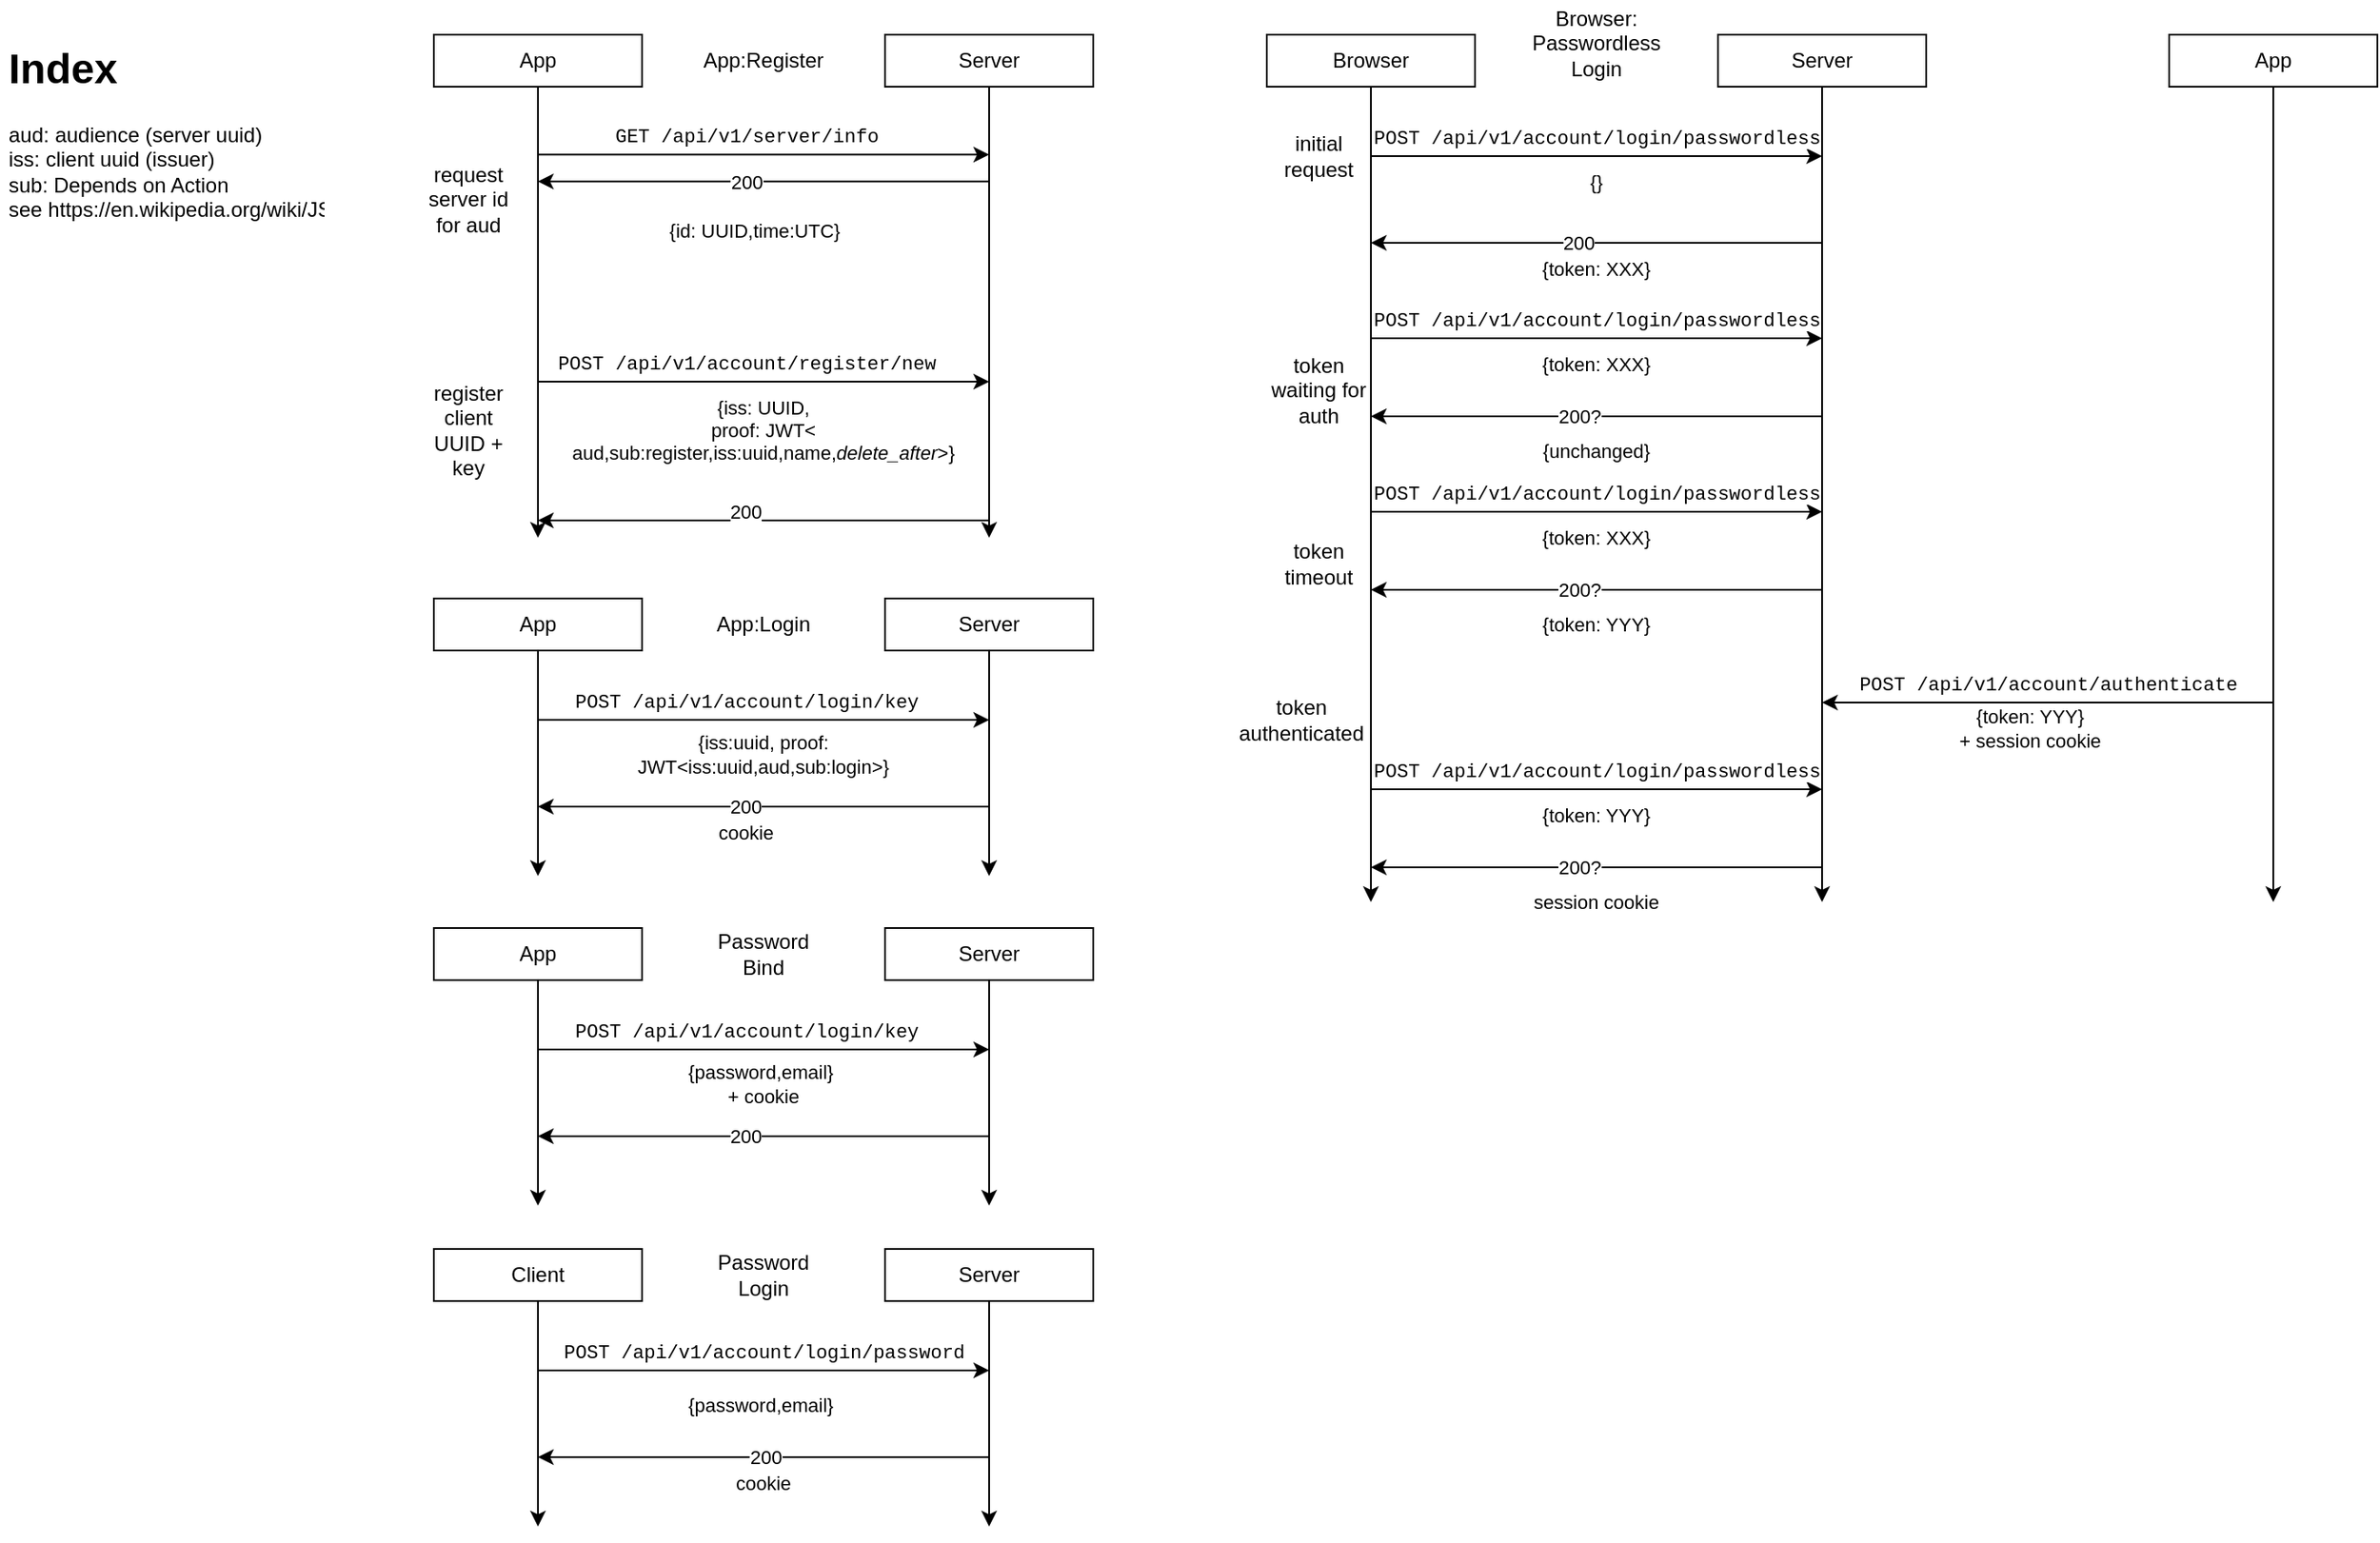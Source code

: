 <mxfile version="15.7.3" type="device"><diagram name="Page-1" id="74e2e168-ea6b-b213-b513-2b3c1d86103e"><mxGraphModel dx="2018" dy="729" grid="1" gridSize="10" guides="1" tooltips="1" connect="1" arrows="1" fold="1" page="1" pageScale="1" pageWidth="1100" pageHeight="850" background="none" math="0" shadow="0"><root><mxCell id="0"/><mxCell id="1" parent="0"/><mxCell id="oZk9bN7IXl0iZVRlbQDV-4" style="edgeStyle=orthogonalEdgeStyle;rounded=0;orthogonalLoop=1;jettySize=auto;html=1;" parent="1" source="oZk9bN7IXl0iZVRlbQDV-2" edge="1"><mxGeometry relative="1" as="geometry"><mxPoint x="200" y="320" as="targetPoint"/></mxGeometry></mxCell><mxCell id="oZk9bN7IXl0iZVRlbQDV-2" value="App" style="rounded=0;whiteSpace=wrap;html=1;" parent="1" vertex="1"><mxGeometry x="140" y="30" width="120" height="30" as="geometry"/></mxCell><mxCell id="oZk9bN7IXl0iZVRlbQDV-13" style="edgeStyle=orthogonalEdgeStyle;rounded=0;orthogonalLoop=1;jettySize=auto;html=1;fontSize=11;fontColor=#000000;" parent="1" source="oZk9bN7IXl0iZVRlbQDV-3" edge="1"><mxGeometry relative="1" as="geometry"><mxPoint x="460" y="320" as="targetPoint"/></mxGeometry></mxCell><mxCell id="oZk9bN7IXl0iZVRlbQDV-3" value="Server" style="rounded=0;whiteSpace=wrap;html=1;" parent="1" vertex="1"><mxGeometry x="400" y="30" width="120" height="30" as="geometry"/></mxCell><mxCell id="oZk9bN7IXl0iZVRlbQDV-8" value="" style="endArrow=classic;html=1;rounded=0;" parent="1" edge="1"><mxGeometry width="50" height="50" relative="1" as="geometry"><mxPoint x="200" y="230" as="sourcePoint"/><mxPoint x="460" y="230" as="targetPoint"/></mxGeometry></mxCell><mxCell id="oZk9bN7IXl0iZVRlbQDV-9" value="&lt;div style=&quot;font-family: &amp;#34;fira code&amp;#34; , &amp;#34;consolas&amp;#34; , &amp;#34;courier new&amp;#34; , monospace , &amp;#34;consolas&amp;#34; , &amp;#34;courier new&amp;#34; , monospace ; line-height: 19px&quot;&gt;&lt;font style=&quot;font-size: 11px ; background-color: rgb(255 , 255 , 255)&quot;&gt;POST /api/v1/account/register/new&lt;/font&gt;&lt;/div&gt;" style="text;html=1;align=center;verticalAlign=middle;resizable=0;points=[];autosize=1;strokeColor=none;fillColor=none;" parent="1" vertex="1"><mxGeometry x="200" y="205" width="240" height="30" as="geometry"/></mxCell><mxCell id="oZk9bN7IXl0iZVRlbQDV-10" value="{iss: UUID,&lt;br&gt;proof: JWT&amp;lt; aud,sub:register,iss:uuid,name,&lt;i&gt;delete_after&lt;/i&gt;&amp;gt;}" style="text;html=1;strokeColor=none;fillColor=none;align=center;verticalAlign=middle;whiteSpace=wrap;rounded=0;labelBackgroundColor=#FFFFFF;fontSize=11;fontColor=#000000;" parent="1" vertex="1"><mxGeometry x="240" y="235" width="180" height="45" as="geometry"/></mxCell><mxCell id="oZk9bN7IXl0iZVRlbQDV-11" value="" style="endArrow=classic;html=1;rounded=0;fontSize=11;fontColor=#000000;" parent="1" edge="1"><mxGeometry width="50" height="50" relative="1" as="geometry"><mxPoint x="460" y="310" as="sourcePoint"/><mxPoint x="200" y="310" as="targetPoint"/></mxGeometry></mxCell><mxCell id="oZk9bN7IXl0iZVRlbQDV-14" style="edgeStyle=orthogonalEdgeStyle;rounded=0;orthogonalLoop=1;jettySize=auto;html=1;" parent="1" source="oZk9bN7IXl0iZVRlbQDV-15" edge="1"><mxGeometry relative="1" as="geometry"><mxPoint x="200" y="515" as="targetPoint"/></mxGeometry></mxCell><mxCell id="oZk9bN7IXl0iZVRlbQDV-15" value="App" style="rounded=0;whiteSpace=wrap;html=1;" parent="1" vertex="1"><mxGeometry x="140" y="355" width="120" height="30" as="geometry"/></mxCell><mxCell id="oZk9bN7IXl0iZVRlbQDV-16" style="edgeStyle=orthogonalEdgeStyle;rounded=0;orthogonalLoop=1;jettySize=auto;html=1;fontSize=11;fontColor=#000000;" parent="1" source="oZk9bN7IXl0iZVRlbQDV-17" edge="1"><mxGeometry relative="1" as="geometry"><mxPoint x="460" y="515" as="targetPoint"/></mxGeometry></mxCell><mxCell id="oZk9bN7IXl0iZVRlbQDV-17" value="Server" style="rounded=0;whiteSpace=wrap;html=1;" parent="1" vertex="1"><mxGeometry x="400" y="355" width="120" height="30" as="geometry"/></mxCell><mxCell id="oZk9bN7IXl0iZVRlbQDV-18" value="" style="endArrow=classic;html=1;rounded=0;" parent="1" edge="1"><mxGeometry width="50" height="50" relative="1" as="geometry"><mxPoint x="200" y="425" as="sourcePoint"/><mxPoint x="460" y="425" as="targetPoint"/></mxGeometry></mxCell><mxCell id="oZk9bN7IXl0iZVRlbQDV-19" value="&lt;div style=&quot;font-family: &amp;#34;fira code&amp;#34; , &amp;#34;consolas&amp;#34; , &amp;#34;courier new&amp;#34; , monospace , &amp;#34;consolas&amp;#34; , &amp;#34;courier new&amp;#34; , monospace ; line-height: 19px&quot;&gt;&lt;font style=&quot;font-size: 11px ; background-color: rgb(255 , 255 , 255)&quot;&gt;POST /api/v1/account/login/key&lt;/font&gt;&lt;/div&gt;" style="text;html=1;align=center;verticalAlign=middle;resizable=0;points=[];autosize=1;strokeColor=none;fillColor=none;" parent="1" vertex="1"><mxGeometry x="210" y="400" width="220" height="30" as="geometry"/></mxCell><mxCell id="oZk9bN7IXl0iZVRlbQDV-20" value="{iss:uuid, proof: JWT&amp;lt;iss:uuid,aud,sub:login&amp;gt;}" style="text;html=1;strokeColor=none;fillColor=none;align=center;verticalAlign=middle;whiteSpace=wrap;rounded=0;labelBackgroundColor=#FFFFFF;fontSize=11;fontColor=#000000;" parent="1" vertex="1"><mxGeometry x="240" y="430" width="180" height="30" as="geometry"/></mxCell><mxCell id="oZk9bN7IXl0iZVRlbQDV-21" value="" style="endArrow=classic;html=1;rounded=0;fontSize=11;fontColor=#000000;" parent="1" edge="1"><mxGeometry width="50" height="50" relative="1" as="geometry"><mxPoint x="460" y="475" as="sourcePoint"/><mxPoint x="200" y="475" as="targetPoint"/></mxGeometry></mxCell><mxCell id="oZk9bN7IXl0iZVRlbQDV-22" value="&lt;span class=&quot;anchor&quot; id=&quot;204&quot;&gt;&lt;/span&gt;200" style="text;html=1;strokeColor=none;fillColor=none;align=center;verticalAlign=middle;whiteSpace=wrap;rounded=0;labelBackgroundColor=#FFFFFF;fontSize=11;fontColor=#000000;" parent="1" vertex="1"><mxGeometry x="290" y="460" width="60" height="30" as="geometry"/></mxCell><mxCell id="oZk9bN7IXl0iZVRlbQDV-25" value="200" style="text;html=1;strokeColor=none;fillColor=none;align=center;verticalAlign=middle;whiteSpace=wrap;rounded=0;labelBackgroundColor=#FFFFFF;fontSize=11;fontColor=#000000;" parent="1" vertex="1"><mxGeometry x="290" y="290" width="60" height="30" as="geometry"/></mxCell><mxCell id="C7t8hxUdqZsZeHjTUEYg-1" value="App:Register" style="text;html=1;strokeColor=none;fillColor=none;align=center;verticalAlign=middle;whiteSpace=wrap;rounded=0;" parent="1" vertex="1"><mxGeometry x="300" y="30" width="60" height="30" as="geometry"/></mxCell><mxCell id="C7t8hxUdqZsZeHjTUEYg-2" value="App:Login" style="text;html=1;strokeColor=none;fillColor=none;align=center;verticalAlign=middle;whiteSpace=wrap;rounded=0;" parent="1" vertex="1"><mxGeometry x="300" y="355" width="60" height="30" as="geometry"/></mxCell><mxCell id="C7t8hxUdqZsZeHjTUEYg-3" style="edgeStyle=orthogonalEdgeStyle;rounded=0;orthogonalLoop=1;jettySize=auto;html=1;" parent="1" source="C7t8hxUdqZsZeHjTUEYg-4" edge="1"><mxGeometry relative="1" as="geometry"><mxPoint x="680" y="530" as="targetPoint"/></mxGeometry></mxCell><mxCell id="C7t8hxUdqZsZeHjTUEYg-4" value="Browser" style="rounded=0;whiteSpace=wrap;html=1;" parent="1" vertex="1"><mxGeometry x="620" y="30" width="120" height="30" as="geometry"/></mxCell><mxCell id="C7t8hxUdqZsZeHjTUEYg-5" style="edgeStyle=orthogonalEdgeStyle;rounded=0;orthogonalLoop=1;jettySize=auto;html=1;fontSize=11;fontColor=#000000;" parent="1" source="C7t8hxUdqZsZeHjTUEYg-6" edge="1"><mxGeometry relative="1" as="geometry"><mxPoint x="940" y="530" as="targetPoint"/></mxGeometry></mxCell><mxCell id="C7t8hxUdqZsZeHjTUEYg-6" value="Server" style="rounded=0;whiteSpace=wrap;html=1;" parent="1" vertex="1"><mxGeometry x="880" y="30" width="120" height="30" as="geometry"/></mxCell><mxCell id="C7t8hxUdqZsZeHjTUEYg-7" value="" style="endArrow=classic;html=1;rounded=0;" parent="1" edge="1"><mxGeometry width="50" height="50" relative="1" as="geometry"><mxPoint x="680" y="100" as="sourcePoint"/><mxPoint x="940" y="100" as="targetPoint"/></mxGeometry></mxCell><mxCell id="C7t8hxUdqZsZeHjTUEYg-8" value="&lt;div style=&quot;font-family: &amp;#34;fira code&amp;#34; , &amp;#34;consolas&amp;#34; , &amp;#34;courier new&amp;#34; , monospace , &amp;#34;consolas&amp;#34; , &amp;#34;courier new&amp;#34; , monospace ; line-height: 19px&quot;&gt;&lt;font style=&quot;font-size: 11px ; background-color: rgb(255 , 255 , 255)&quot;&gt;POST /api/v1/account/login/passwordless&lt;/font&gt;&lt;/div&gt;" style="text;html=1;align=center;verticalAlign=middle;resizable=0;points=[];autosize=1;strokeColor=none;fillColor=none;" parent="1" vertex="1"><mxGeometry x="670" y="75" width="280" height="30" as="geometry"/></mxCell><mxCell id="C7t8hxUdqZsZeHjTUEYg-9" value="{}" style="text;html=1;strokeColor=none;fillColor=none;align=center;verticalAlign=middle;whiteSpace=wrap;rounded=0;labelBackgroundColor=#FFFFFF;fontSize=11;fontColor=#000000;" parent="1" vertex="1"><mxGeometry x="720" y="100" width="180" height="30" as="geometry"/></mxCell><mxCell id="C7t8hxUdqZsZeHjTUEYg-10" value="" style="endArrow=classic;html=1;rounded=0;fontSize=11;fontColor=#000000;" parent="1" edge="1"><mxGeometry width="50" height="50" relative="1" as="geometry"><mxPoint x="940" y="150" as="sourcePoint"/><mxPoint x="680" y="150" as="targetPoint"/></mxGeometry></mxCell><mxCell id="C7t8hxUdqZsZeHjTUEYg-11" value="200" style="text;html=1;strokeColor=none;fillColor=none;align=center;verticalAlign=middle;whiteSpace=wrap;rounded=0;labelBackgroundColor=#FFFFFF;fontSize=11;fontColor=#000000;" parent="1" vertex="1"><mxGeometry x="770" y="135" width="60" height="30" as="geometry"/></mxCell><mxCell id="C7t8hxUdqZsZeHjTUEYg-12" value="Browser: Passwordless Login" style="text;html=1;strokeColor=none;fillColor=none;align=center;verticalAlign=middle;whiteSpace=wrap;rounded=0;" parent="1" vertex="1"><mxGeometry x="780" y="10" width="60" height="50" as="geometry"/></mxCell><mxCell id="C7t8hxUdqZsZeHjTUEYg-13" value="cookie" style="text;html=1;strokeColor=none;fillColor=none;align=center;verticalAlign=middle;whiteSpace=wrap;rounded=0;labelBackgroundColor=#FFFFFF;fontSize=11;fontColor=#000000;" parent="1" vertex="1"><mxGeometry x="230" y="475" width="180" height="30" as="geometry"/></mxCell><mxCell id="C7t8hxUdqZsZeHjTUEYg-14" style="edgeStyle=orthogonalEdgeStyle;rounded=0;orthogonalLoop=1;jettySize=auto;html=1;" parent="1" source="C7t8hxUdqZsZeHjTUEYg-15" edge="1"><mxGeometry relative="1" as="geometry"><mxPoint x="200" y="890" as="targetPoint"/></mxGeometry></mxCell><mxCell id="C7t8hxUdqZsZeHjTUEYg-15" value="Client" style="rounded=0;whiteSpace=wrap;html=1;" parent="1" vertex="1"><mxGeometry x="140" y="730" width="120" height="30" as="geometry"/></mxCell><mxCell id="C7t8hxUdqZsZeHjTUEYg-16" style="edgeStyle=orthogonalEdgeStyle;rounded=0;orthogonalLoop=1;jettySize=auto;html=1;fontSize=11;fontColor=#000000;" parent="1" source="C7t8hxUdqZsZeHjTUEYg-17" edge="1"><mxGeometry relative="1" as="geometry"><mxPoint x="460" y="890" as="targetPoint"/></mxGeometry></mxCell><mxCell id="C7t8hxUdqZsZeHjTUEYg-17" value="Server" style="rounded=0;whiteSpace=wrap;html=1;" parent="1" vertex="1"><mxGeometry x="400" y="730" width="120" height="30" as="geometry"/></mxCell><mxCell id="C7t8hxUdqZsZeHjTUEYg-18" value="" style="endArrow=classic;html=1;rounded=0;" parent="1" edge="1"><mxGeometry width="50" height="50" relative="1" as="geometry"><mxPoint x="200" y="800" as="sourcePoint"/><mxPoint x="460" y="800" as="targetPoint"/></mxGeometry></mxCell><mxCell id="C7t8hxUdqZsZeHjTUEYg-19" value="&lt;div style=&quot;font-family: &amp;#34;fira code&amp;#34; , &amp;#34;consolas&amp;#34; , &amp;#34;courier new&amp;#34; , monospace , &amp;#34;consolas&amp;#34; , &amp;#34;courier new&amp;#34; , monospace ; line-height: 19px ; font-size: 11px&quot;&gt;&lt;span style=&quot;background-color: rgb(255 , 255 , 255)&quot;&gt;&lt;font style=&quot;font-size: 11px&quot;&gt;POST&amp;nbsp;&lt;/font&gt;&lt;span style=&quot;font-family: &amp;#34;fira code&amp;#34; , &amp;#34;consolas&amp;#34; , &amp;#34;courier new&amp;#34; , monospace , &amp;#34;consolas&amp;#34; , &amp;#34;courier new&amp;#34; , monospace&quot;&gt;/api/v1/account/login/password&lt;/span&gt;&lt;/span&gt;&lt;/div&gt;" style="text;html=1;align=center;verticalAlign=middle;resizable=0;points=[];autosize=1;strokeColor=none;fillColor=none;" parent="1" vertex="1"><mxGeometry x="205" y="780" width="250" height="20" as="geometry"/></mxCell><mxCell id="C7t8hxUdqZsZeHjTUEYg-20" value="{password,email}&amp;nbsp;" style="text;html=1;strokeColor=none;fillColor=none;align=center;verticalAlign=middle;whiteSpace=wrap;rounded=0;labelBackgroundColor=#FFFFFF;fontSize=11;fontColor=#000000;" parent="1" vertex="1"><mxGeometry x="240" y="805" width="180" height="30" as="geometry"/></mxCell><mxCell id="C7t8hxUdqZsZeHjTUEYg-21" value="" style="endArrow=classic;html=1;rounded=0;fontSize=11;fontColor=#000000;" parent="1" edge="1"><mxGeometry width="50" height="50" relative="1" as="geometry"><mxPoint x="460" y="850" as="sourcePoint"/><mxPoint x="200" y="850" as="targetPoint"/></mxGeometry></mxCell><mxCell id="yevySn9QRlzHy1Sriqnt-1" value="200" style="edgeLabel;html=1;align=center;verticalAlign=middle;resizable=0;points=[];" vertex="1" connectable="0" parent="C7t8hxUdqZsZeHjTUEYg-21"><mxGeometry x="-0.835" y="1" relative="1" as="geometry"><mxPoint x="-108" y="-1" as="offset"/></mxGeometry></mxCell><mxCell id="C7t8hxUdqZsZeHjTUEYg-23" value="Password Login" style="text;html=1;strokeColor=none;fillColor=none;align=center;verticalAlign=middle;whiteSpace=wrap;rounded=0;" parent="1" vertex="1"><mxGeometry x="300" y="730" width="60" height="30" as="geometry"/></mxCell><mxCell id="C7t8hxUdqZsZeHjTUEYg-25" value="{token: XXX}" style="text;html=1;strokeColor=none;fillColor=none;align=center;verticalAlign=middle;whiteSpace=wrap;rounded=0;labelBackgroundColor=#FFFFFF;fontSize=11;fontColor=#000000;" parent="1" vertex="1"><mxGeometry x="720" y="150" width="180" height="30" as="geometry"/></mxCell><mxCell id="C7t8hxUdqZsZeHjTUEYg-26" style="edgeStyle=orthogonalEdgeStyle;rounded=0;orthogonalLoop=1;jettySize=auto;html=1;" parent="1" source="C7t8hxUdqZsZeHjTUEYg-27" edge="1"><mxGeometry relative="1" as="geometry"><mxPoint x="1200" y="530" as="targetPoint"/></mxGeometry></mxCell><mxCell id="C7t8hxUdqZsZeHjTUEYg-27" value="App" style="rounded=0;whiteSpace=wrap;html=1;" parent="1" vertex="1"><mxGeometry x="1140" y="30" width="120" height="30" as="geometry"/></mxCell><mxCell id="C7t8hxUdqZsZeHjTUEYg-28" value="" style="endArrow=classic;html=1;rounded=0;fontSize=11;fontColor=#000000;" parent="1" edge="1"><mxGeometry width="50" height="50" relative="1" as="geometry"><mxPoint x="1200" y="415" as="sourcePoint"/><mxPoint x="940" y="415" as="targetPoint"/></mxGeometry></mxCell><mxCell id="C7t8hxUdqZsZeHjTUEYg-29" value="&lt;div style=&quot;font-family: &amp;#34;fira code&amp;#34; , &amp;#34;consolas&amp;#34; , &amp;#34;courier new&amp;#34; , monospace , &amp;#34;consolas&amp;#34; , &amp;#34;courier new&amp;#34; , monospace ; line-height: 19px&quot;&gt;&lt;font style=&quot;font-size: 11px ; background-color: rgb(255 , 255 , 255)&quot;&gt;POST /api/v1/account/authenticate&lt;/font&gt;&lt;/div&gt;" style="text;html=1;align=center;verticalAlign=middle;resizable=0;points=[];autosize=1;strokeColor=none;fillColor=none;" parent="1" vertex="1"><mxGeometry x="950" y="390" width="240" height="30" as="geometry"/></mxCell><mxCell id="C7t8hxUdqZsZeHjTUEYg-30" value="{token: YYY}&lt;br&gt;+ session cookie" style="text;html=1;strokeColor=none;fillColor=none;align=center;verticalAlign=middle;whiteSpace=wrap;rounded=0;labelBackgroundColor=#FFFFFF;fontSize=11;fontColor=#000000;" parent="1" vertex="1"><mxGeometry x="970" y="415" width="180" height="30" as="geometry"/></mxCell><mxCell id="C7t8hxUdqZsZeHjTUEYg-31" value="" style="endArrow=classic;html=1;rounded=0;" parent="1" edge="1"><mxGeometry width="50" height="50" relative="1" as="geometry"><mxPoint x="680" y="205" as="sourcePoint"/><mxPoint x="940" y="205" as="targetPoint"/></mxGeometry></mxCell><mxCell id="C7t8hxUdqZsZeHjTUEYg-32" value="&lt;div style=&quot;font-family: &amp;#34;fira code&amp;#34; , &amp;#34;consolas&amp;#34; , &amp;#34;courier new&amp;#34; , monospace , &amp;#34;consolas&amp;#34; , &amp;#34;courier new&amp;#34; , monospace ; line-height: 19px&quot;&gt;&lt;font style=&quot;font-size: 11px ; background-color: rgb(255 , 255 , 255)&quot;&gt;POST /api/v1/account/login/passwordless&lt;/font&gt;&lt;/div&gt;" style="text;html=1;align=center;verticalAlign=middle;resizable=0;points=[];autosize=1;strokeColor=none;fillColor=none;" parent="1" vertex="1"><mxGeometry x="670" y="180" width="280" height="30" as="geometry"/></mxCell><mxCell id="C7t8hxUdqZsZeHjTUEYg-33" value="{token: XXX}" style="text;html=1;strokeColor=none;fillColor=none;align=center;verticalAlign=middle;whiteSpace=wrap;rounded=0;labelBackgroundColor=#FFFFFF;fontSize=11;fontColor=#000000;" parent="1" vertex="1"><mxGeometry x="720" y="205" width="180" height="30" as="geometry"/></mxCell><mxCell id="C7t8hxUdqZsZeHjTUEYg-34" value="" style="endArrow=classic;html=1;rounded=0;fontSize=11;fontColor=#000000;" parent="1" edge="1"><mxGeometry width="50" height="50" relative="1" as="geometry"><mxPoint x="940" y="250" as="sourcePoint"/><mxPoint x="680" y="250" as="targetPoint"/></mxGeometry></mxCell><mxCell id="C7t8hxUdqZsZeHjTUEYg-37" value="200?" style="edgeLabel;html=1;align=center;verticalAlign=middle;resizable=0;points=[];" parent="C7t8hxUdqZsZeHjTUEYg-34" vertex="1" connectable="0"><mxGeometry x="0.075" relative="1" as="geometry"><mxPoint as="offset"/></mxGeometry></mxCell><mxCell id="C7t8hxUdqZsZeHjTUEYg-35" value="{unchanged}" style="text;html=1;strokeColor=none;fillColor=none;align=center;verticalAlign=middle;whiteSpace=wrap;rounded=0;labelBackgroundColor=#FFFFFF;fontSize=11;fontColor=#000000;" parent="1" vertex="1"><mxGeometry x="720" y="255" width="180" height="30" as="geometry"/></mxCell><mxCell id="C7t8hxUdqZsZeHjTUEYg-38" value="" style="endArrow=classic;html=1;rounded=0;" parent="1" edge="1"><mxGeometry width="50" height="50" relative="1" as="geometry"><mxPoint x="680" y="305" as="sourcePoint"/><mxPoint x="940" y="305" as="targetPoint"/></mxGeometry></mxCell><mxCell id="C7t8hxUdqZsZeHjTUEYg-39" value="&lt;div style=&quot;font-family: &amp;#34;fira code&amp;#34; , &amp;#34;consolas&amp;#34; , &amp;#34;courier new&amp;#34; , monospace , &amp;#34;consolas&amp;#34; , &amp;#34;courier new&amp;#34; , monospace ; line-height: 19px&quot;&gt;&lt;font style=&quot;font-size: 11px ; background-color: rgb(255 , 255 , 255)&quot;&gt;POST /api/v1/account/login/passwordless&lt;/font&gt;&lt;/div&gt;" style="text;html=1;align=center;verticalAlign=middle;resizable=0;points=[];autosize=1;strokeColor=none;fillColor=none;" parent="1" vertex="1"><mxGeometry x="670" y="280" width="280" height="30" as="geometry"/></mxCell><mxCell id="C7t8hxUdqZsZeHjTUEYg-40" value="{token: XXX}" style="text;html=1;strokeColor=none;fillColor=none;align=center;verticalAlign=middle;whiteSpace=wrap;rounded=0;labelBackgroundColor=#FFFFFF;fontSize=11;fontColor=#000000;" parent="1" vertex="1"><mxGeometry x="720" y="305" width="180" height="30" as="geometry"/></mxCell><mxCell id="C7t8hxUdqZsZeHjTUEYg-41" value="" style="endArrow=classic;html=1;rounded=0;fontSize=11;fontColor=#000000;" parent="1" edge="1"><mxGeometry width="50" height="50" relative="1" as="geometry"><mxPoint x="940" y="350" as="sourcePoint"/><mxPoint x="680" y="350" as="targetPoint"/></mxGeometry></mxCell><mxCell id="C7t8hxUdqZsZeHjTUEYg-42" value="200?" style="edgeLabel;html=1;align=center;verticalAlign=middle;resizable=0;points=[];" parent="C7t8hxUdqZsZeHjTUEYg-41" vertex="1" connectable="0"><mxGeometry x="0.075" relative="1" as="geometry"><mxPoint as="offset"/></mxGeometry></mxCell><mxCell id="C7t8hxUdqZsZeHjTUEYg-43" value="{token: YYY}" style="text;html=1;strokeColor=none;fillColor=none;align=center;verticalAlign=middle;whiteSpace=wrap;rounded=0;labelBackgroundColor=#FFFFFF;fontSize=11;fontColor=#000000;" parent="1" vertex="1"><mxGeometry x="720" y="355" width="180" height="30" as="geometry"/></mxCell><mxCell id="C7t8hxUdqZsZeHjTUEYg-44" value="token timeout" style="text;html=1;strokeColor=none;fillColor=none;align=center;verticalAlign=middle;whiteSpace=wrap;rounded=0;" parent="1" vertex="1"><mxGeometry x="620" y="310" width="60" height="50" as="geometry"/></mxCell><mxCell id="C7t8hxUdqZsZeHjTUEYg-45" value="token waiting for auth" style="text;html=1;strokeColor=none;fillColor=none;align=center;verticalAlign=middle;whiteSpace=wrap;rounded=0;" parent="1" vertex="1"><mxGeometry x="620" y="210" width="60" height="50" as="geometry"/></mxCell><mxCell id="C7t8hxUdqZsZeHjTUEYg-46" value="" style="endArrow=classic;html=1;rounded=0;" parent="1" edge="1"><mxGeometry width="50" height="50" relative="1" as="geometry"><mxPoint x="680" y="465" as="sourcePoint"/><mxPoint x="940" y="465" as="targetPoint"/></mxGeometry></mxCell><mxCell id="C7t8hxUdqZsZeHjTUEYg-47" value="&lt;div style=&quot;font-family: &amp;#34;fira code&amp;#34; , &amp;#34;consolas&amp;#34; , &amp;#34;courier new&amp;#34; , monospace , &amp;#34;consolas&amp;#34; , &amp;#34;courier new&amp;#34; , monospace ; line-height: 19px&quot;&gt;&lt;font style=&quot;font-size: 11px ; background-color: rgb(255 , 255 , 255)&quot;&gt;POST /api/v1/account/login/passwordless&lt;/font&gt;&lt;/div&gt;" style="text;html=1;align=center;verticalAlign=middle;resizable=0;points=[];autosize=1;strokeColor=none;fillColor=none;" parent="1" vertex="1"><mxGeometry x="670" y="440" width="280" height="30" as="geometry"/></mxCell><mxCell id="C7t8hxUdqZsZeHjTUEYg-48" value="{token: YYY}" style="text;html=1;strokeColor=none;fillColor=none;align=center;verticalAlign=middle;whiteSpace=wrap;rounded=0;labelBackgroundColor=#FFFFFF;fontSize=11;fontColor=#000000;" parent="1" vertex="1"><mxGeometry x="720" y="465" width="180" height="30" as="geometry"/></mxCell><mxCell id="C7t8hxUdqZsZeHjTUEYg-49" value="" style="endArrow=classic;html=1;rounded=0;fontSize=11;fontColor=#000000;" parent="1" edge="1"><mxGeometry width="50" height="50" relative="1" as="geometry"><mxPoint x="940" y="510" as="sourcePoint"/><mxPoint x="680" y="510" as="targetPoint"/></mxGeometry></mxCell><mxCell id="C7t8hxUdqZsZeHjTUEYg-50" value="200?" style="edgeLabel;html=1;align=center;verticalAlign=middle;resizable=0;points=[];" parent="C7t8hxUdqZsZeHjTUEYg-49" vertex="1" connectable="0"><mxGeometry x="0.075" relative="1" as="geometry"><mxPoint as="offset"/></mxGeometry></mxCell><mxCell id="C7t8hxUdqZsZeHjTUEYg-51" value="session cookie" style="text;html=1;strokeColor=none;fillColor=none;align=center;verticalAlign=middle;whiteSpace=wrap;rounded=0;labelBackgroundColor=#FFFFFF;fontSize=11;fontColor=#000000;" parent="1" vertex="1"><mxGeometry x="720" y="515" width="180" height="30" as="geometry"/></mxCell><mxCell id="C7t8hxUdqZsZeHjTUEYg-52" value="token authenticated" style="text;html=1;strokeColor=none;fillColor=none;align=center;verticalAlign=middle;whiteSpace=wrap;rounded=0;" parent="1" vertex="1"><mxGeometry x="610" y="400" width="60" height="50" as="geometry"/></mxCell><mxCell id="C7t8hxUdqZsZeHjTUEYg-53" value="initial request" style="text;html=1;strokeColor=none;fillColor=none;align=center;verticalAlign=middle;whiteSpace=wrap;rounded=0;" parent="1" vertex="1"><mxGeometry x="620" y="75" width="60" height="50" as="geometry"/></mxCell><mxCell id="m6FB7TfvWHJQ4amrlnM9-12" value="" style="endArrow=classic;html=1;rounded=0;" parent="1" edge="1"><mxGeometry width="50" height="50" relative="1" as="geometry"><mxPoint x="200" y="99.17" as="sourcePoint"/><mxPoint x="460" y="99.17" as="targetPoint"/></mxGeometry></mxCell><mxCell id="m6FB7TfvWHJQ4amrlnM9-13" value="&lt;div style=&quot;font-family: &amp;#34;fira code&amp;#34; , &amp;#34;consolas&amp;#34; , &amp;#34;courier new&amp;#34; , monospace , &amp;#34;consolas&amp;#34; , &amp;#34;courier new&amp;#34; , monospace ; line-height: 19px&quot;&gt;&lt;font style=&quot;font-size: 11px ; background-color: rgb(255 , 255 , 255)&quot;&gt;GET /api/v1/server/info&lt;/font&gt;&lt;/div&gt;" style="text;html=1;align=center;verticalAlign=middle;resizable=0;points=[];autosize=1;strokeColor=none;fillColor=none;" parent="1" vertex="1"><mxGeometry x="235" y="74.17" width="170" height="30" as="geometry"/></mxCell><mxCell id="m6FB7TfvWHJQ4amrlnM9-14" value="" style="endArrow=classic;html=1;rounded=0;fontSize=11;fontColor=#000000;" parent="1" edge="1"><mxGeometry width="50" height="50" relative="1" as="geometry"><mxPoint x="460" y="114.58" as="sourcePoint"/><mxPoint x="200" y="114.58" as="targetPoint"/></mxGeometry></mxCell><mxCell id="m6FB7TfvWHJQ4amrlnM9-16" value="200" style="edgeLabel;html=1;align=center;verticalAlign=middle;resizable=0;points=[];" parent="m6FB7TfvWHJQ4amrlnM9-14" vertex="1" connectable="0"><mxGeometry x="-0.14" y="2" relative="1" as="geometry"><mxPoint x="-28" y="-2" as="offset"/></mxGeometry></mxCell><mxCell id="m6FB7TfvWHJQ4amrlnM9-17" value="{id: UUID,time:UTC}" style="text;html=1;strokeColor=none;fillColor=none;align=center;verticalAlign=middle;whiteSpace=wrap;rounded=0;labelBackgroundColor=#FFFFFF;fontSize=11;fontColor=#000000;" parent="1" vertex="1"><mxGeometry x="235" y="120" width="180" height="45" as="geometry"/></mxCell><mxCell id="m6FB7TfvWHJQ4amrlnM9-18" value="request server id for aud" style="text;html=1;strokeColor=none;fillColor=none;align=center;verticalAlign=middle;whiteSpace=wrap;rounded=0;" parent="1" vertex="1"><mxGeometry x="130" y="100" width="60" height="50" as="geometry"/></mxCell><mxCell id="m6FB7TfvWHJQ4amrlnM9-19" value="register client UUID + key" style="text;html=1;strokeColor=none;fillColor=none;align=center;verticalAlign=middle;whiteSpace=wrap;rounded=0;" parent="1" vertex="1"><mxGeometry x="130" y="232.5" width="60" height="50" as="geometry"/></mxCell><mxCell id="m6FB7TfvWHJQ4amrlnM9-21" value="&lt;h1&gt;Index&lt;/h1&gt;&lt;p&gt;aud: audience (server uuid)&lt;br&gt;iss: client uuid (issuer)&lt;br&gt;sub: Depends on Action&lt;br&gt;see&amp;nbsp;https://en.wikipedia.org/wiki/JSON_Web_Token#Standard_fields&lt;/p&gt;" style="text;html=1;strokeColor=none;fillColor=none;spacing=5;spacingTop=-20;whiteSpace=wrap;overflow=hidden;rounded=0;" parent="1" vertex="1"><mxGeometry x="-110" y="30" width="190" height="120" as="geometry"/></mxCell><mxCell id="9V_M7KBrmlaymJm_cyV9-1" style="edgeStyle=orthogonalEdgeStyle;rounded=0;orthogonalLoop=1;jettySize=auto;html=1;" parent="1" source="9V_M7KBrmlaymJm_cyV9-2" edge="1"><mxGeometry relative="1" as="geometry"><mxPoint x="200" y="705" as="targetPoint"/></mxGeometry></mxCell><mxCell id="9V_M7KBrmlaymJm_cyV9-2" value="App" style="rounded=0;whiteSpace=wrap;html=1;" parent="1" vertex="1"><mxGeometry x="140" y="545" width="120" height="30" as="geometry"/></mxCell><mxCell id="9V_M7KBrmlaymJm_cyV9-3" style="edgeStyle=orthogonalEdgeStyle;rounded=0;orthogonalLoop=1;jettySize=auto;html=1;fontSize=11;fontColor=#000000;" parent="1" source="9V_M7KBrmlaymJm_cyV9-4" edge="1"><mxGeometry relative="1" as="geometry"><mxPoint x="460" y="705" as="targetPoint"/></mxGeometry></mxCell><mxCell id="9V_M7KBrmlaymJm_cyV9-4" value="Server" style="rounded=0;whiteSpace=wrap;html=1;" parent="1" vertex="1"><mxGeometry x="400" y="545" width="120" height="30" as="geometry"/></mxCell><mxCell id="9V_M7KBrmlaymJm_cyV9-5" value="" style="endArrow=classic;html=1;rounded=0;" parent="1" edge="1"><mxGeometry width="50" height="50" relative="1" as="geometry"><mxPoint x="200" y="615" as="sourcePoint"/><mxPoint x="460" y="615" as="targetPoint"/></mxGeometry></mxCell><mxCell id="9V_M7KBrmlaymJm_cyV9-6" value="&lt;div style=&quot;font-family: &amp;#34;fira code&amp;#34; , &amp;#34;consolas&amp;#34; , &amp;#34;courier new&amp;#34; , monospace , &amp;#34;consolas&amp;#34; , &amp;#34;courier new&amp;#34; , monospace ; line-height: 19px&quot;&gt;&lt;font style=&quot;font-size: 11px ; background-color: rgb(255 , 255 , 255)&quot;&gt;POST /api/v1/account/login/key&lt;/font&gt;&lt;/div&gt;" style="text;html=1;align=center;verticalAlign=middle;resizable=0;points=[];autosize=1;strokeColor=none;fillColor=none;" parent="1" vertex="1"><mxGeometry x="210" y="590" width="220" height="30" as="geometry"/></mxCell><mxCell id="9V_M7KBrmlaymJm_cyV9-7" value="{password,email}&amp;nbsp;&lt;br&gt;+ cookie" style="text;html=1;strokeColor=none;fillColor=none;align=center;verticalAlign=middle;whiteSpace=wrap;rounded=0;labelBackgroundColor=#FFFFFF;fontSize=11;fontColor=#000000;" parent="1" vertex="1"><mxGeometry x="240" y="620" width="180" height="30" as="geometry"/></mxCell><mxCell id="9V_M7KBrmlaymJm_cyV9-8" value="" style="endArrow=classic;html=1;rounded=0;fontSize=11;fontColor=#000000;" parent="1" edge="1"><mxGeometry width="50" height="50" relative="1" as="geometry"><mxPoint x="460" y="665" as="sourcePoint"/><mxPoint x="200" y="665" as="targetPoint"/></mxGeometry></mxCell><mxCell id="9V_M7KBrmlaymJm_cyV9-9" value="&lt;span class=&quot;anchor&quot; id=&quot;204&quot;&gt;&lt;/span&gt;200" style="text;html=1;strokeColor=none;fillColor=none;align=center;verticalAlign=middle;whiteSpace=wrap;rounded=0;labelBackgroundColor=#FFFFFF;fontSize=11;fontColor=#000000;" parent="1" vertex="1"><mxGeometry x="290" y="650" width="60" height="30" as="geometry"/></mxCell><mxCell id="9V_M7KBrmlaymJm_cyV9-10" value="Password Bind" style="text;html=1;strokeColor=none;fillColor=none;align=center;verticalAlign=middle;whiteSpace=wrap;rounded=0;" parent="1" vertex="1"><mxGeometry x="300" y="545" width="60" height="30" as="geometry"/></mxCell><mxCell id="9V_M7KBrmlaymJm_cyV9-12" value="cookie" style="text;html=1;strokeColor=none;fillColor=none;align=center;verticalAlign=middle;whiteSpace=wrap;rounded=0;labelBackgroundColor=#FFFFFF;fontSize=11;fontColor=#000000;" parent="1" vertex="1"><mxGeometry x="240" y="850" width="180" height="30" as="geometry"/></mxCell></root></mxGraphModel></diagram></mxfile>
